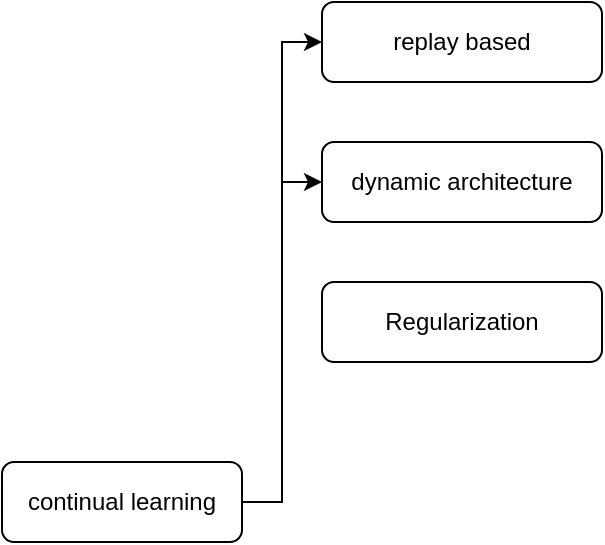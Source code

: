 <mxfile version="14.9.4" type="github">
  <diagram id="DDrW-n9PEh5tq1YqMT4o" name="Page-1">
    <mxGraphModel dx="1022" dy="380" grid="1" gridSize="10" guides="1" tooltips="1" connect="1" arrows="1" fold="1" page="1" pageScale="1" pageWidth="827" pageHeight="1169" math="0" shadow="0">
      <root>
        <mxCell id="0" />
        <mxCell id="1" parent="0" />
        <mxCell id="smB9BId1Jj5QqwQpVq2v-3" style="edgeStyle=orthogonalEdgeStyle;rounded=0;orthogonalLoop=1;jettySize=auto;html=1;entryX=0;entryY=0.5;entryDx=0;entryDy=0;" parent="1" source="smB9BId1Jj5QqwQpVq2v-1" target="smB9BId1Jj5QqwQpVq2v-2" edge="1">
          <mxGeometry relative="1" as="geometry" />
        </mxCell>
        <mxCell id="qqa-l7zWznGf6p7mvLSF-2" style="edgeStyle=orthogonalEdgeStyle;rounded=0;orthogonalLoop=1;jettySize=auto;html=1;entryX=0;entryY=0.5;entryDx=0;entryDy=0;" edge="1" parent="1" source="smB9BId1Jj5QqwQpVq2v-1" target="qqa-l7zWznGf6p7mvLSF-1">
          <mxGeometry relative="1" as="geometry" />
        </mxCell>
        <mxCell id="smB9BId1Jj5QqwQpVq2v-1" value="continual learning" style="rounded=1;whiteSpace=wrap;html=1;" parent="1" vertex="1">
          <mxGeometry x="20" y="330" width="120" height="40" as="geometry" />
        </mxCell>
        <mxCell id="smB9BId1Jj5QqwQpVq2v-2" value="replay based" style="rounded=1;whiteSpace=wrap;html=1;" parent="1" vertex="1">
          <mxGeometry x="180" y="100" width="140" height="40" as="geometry" />
        </mxCell>
        <mxCell id="qqa-l7zWznGf6p7mvLSF-1" value="dynamic architecture" style="rounded=1;whiteSpace=wrap;html=1;" vertex="1" parent="1">
          <mxGeometry x="180" y="170" width="140" height="40" as="geometry" />
        </mxCell>
        <mxCell id="qqa-l7zWznGf6p7mvLSF-3" value="Regularization" style="rounded=1;whiteSpace=wrap;html=1;" vertex="1" parent="1">
          <mxGeometry x="180" y="240" width="140" height="40" as="geometry" />
        </mxCell>
      </root>
    </mxGraphModel>
  </diagram>
</mxfile>
